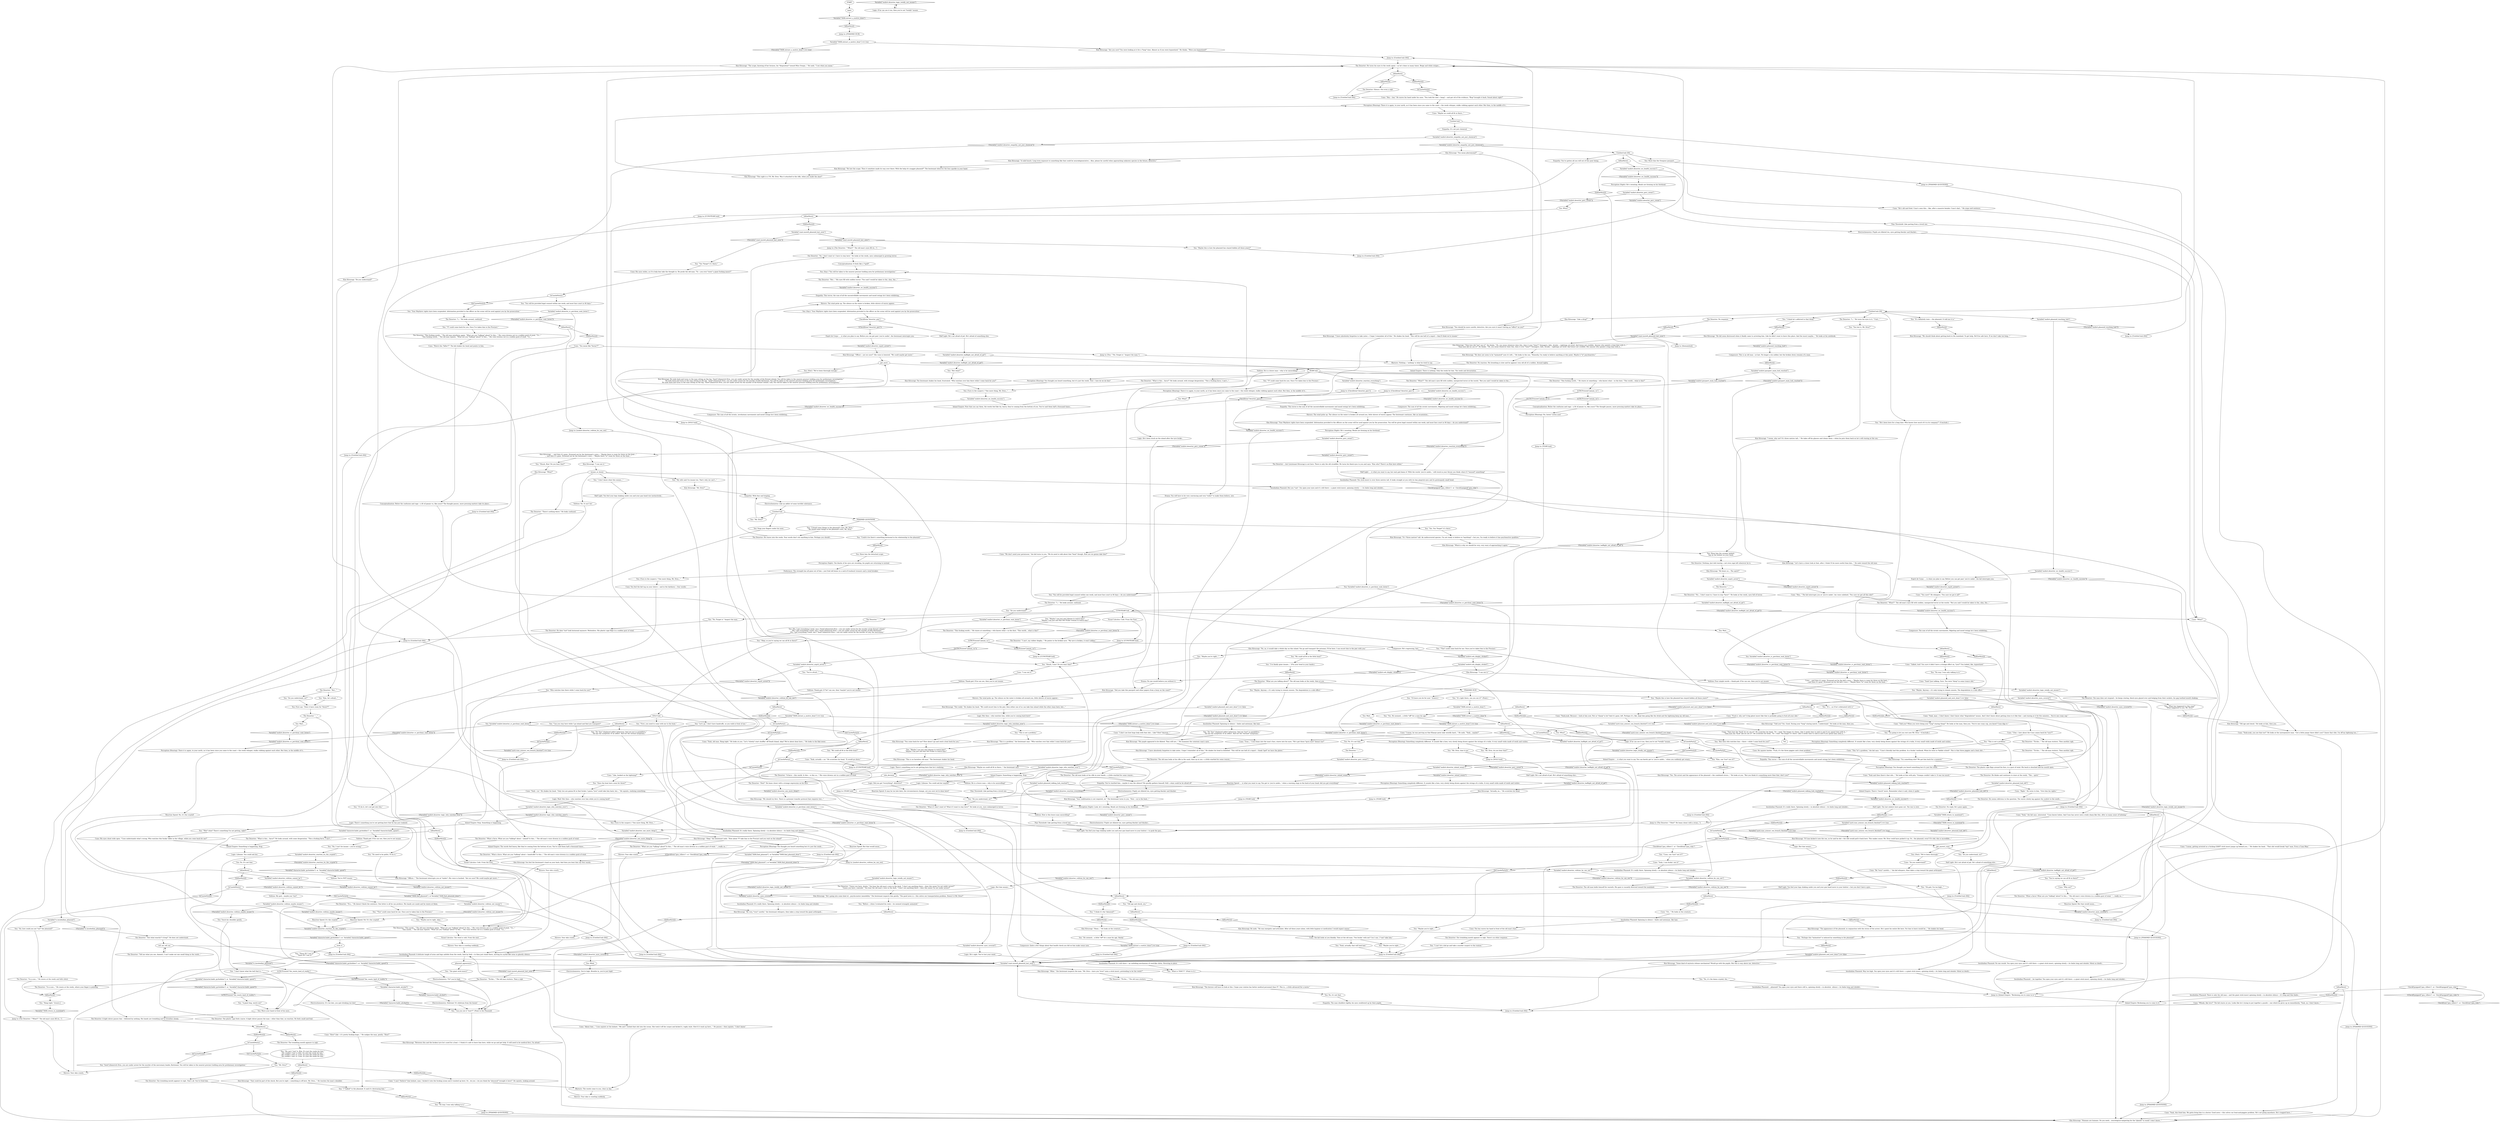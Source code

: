 # SEAFORT / DESERTER ARREST
# Arrest him finally
#
#PERCEPTION (HEARING) red check
# ==================================================
digraph G {
	  0 [label="START"];
	  1 [label="input"];
	  2 [label="You: \"Maybe I can just ask Lilienne to watch him?\"\n\"Maybe I can just ask that Net Picker woman to watch him?\""];
	  3 [label="You: \"*But* what? There's something I'm not getting, right?\""];
	  4 [label="IsTHCPresent(\"jamais_vu\")"];
	  5 [label="IsTHCPresent(\"jamais_vu\")", shape=diamond];
	  6 [label="!(IsTHCPresent(\"jamais_vu\"))", shape=diamond];
	  7 [label="Cuno: \"Yeah, actually -- no.\" He scratches his head. \"It would go down.\""];
	  8 [label="Cuno: \"This *is* a problem,\" the kid says. \"Cuno's literally had this problem. In a fuckin' textbook. When he went to *kiddie school*. This is that three piggies and a boat shit...\""];
	  9 [label="Drama: You will have to be very convincing and very *sober* to make them believe, sire."];
	  10 [label="You: \"Kim, he's afraid...\""];
	  11 [label="Kim Kitsuragi: The lieutenant shakes his head, frustrated. \"Who watches over him there while I come back for you?\""];
	  12 [label="You: \"*I* could come back for you. Once I've taken him to the Precinct.\""];
	  13 [label="You: (Say:) \"You will be taken to the nearest precinct holding area for preliminary investigation.\""];
	  14 [label="Shivers: The wind picks up. The silence on the water is broken, little shivers of waves appear..."];
	  15 [label="You: (Say:) \"Your Wayfarer rights have been suspended. Information provided to the officer on the scene will be used against you by the prosecution.\""];
	  16 [label="You: \"Do you understand?\""];
	  17 [label="You: \"Shush, Kim! Do you hear that?\""];
	  18 [label="Logic: But that means..."];
	  19 [label="Variable[\"character.habit_alcohol\"]"];
	  20 [label="Variable[\"character.habit_alcohol\"]", shape=diamond];
	  21 [label="!(Variable[\"character.habit_alcohol\"])", shape=diamond];
	  22 [label="Kim Kitsuragi: \"That could be part of the shock. But you're right -- something is off here. Mr. Dros...\" He touches the man's shoulder."];
	  23 [label="Kim Kitsuragi: \"His pupils appeared to be dilated. They still are...\" He examines the catatonic man's eyes."];
	  24 [label="You: \"He's been here for a long time. Who knows how much of it in its company?\" (Conclude.)"];
	  25 [label="Kim Kitsuragi: \"This sight is a T-9, Mr. Dros. Was it attached to the rifle, when you made the shot?\""];
	  26 [label="Variable[\"seafort.deserter_perc_sweat\"]"];
	  27 [label="Variable[\"seafort.deserter_perc_sweat\"]", shape=diamond];
	  28 [label="!(Variable[\"seafort.deserter_perc_sweat\"])", shape=diamond];
	  29 [label="You: Wait..."];
	  30 [label="You: Variable[\"seafort.deserter_rc_perchear_wait_listen\"]"];
	  31 [label="Variable[\"seafort.deserter_rc_perchear_wait_listen\"]", shape=diamond];
	  32 [label="!(Variable[\"seafort.deserter_rc_perchear_wait_listen\"])", shape=diamond];
	  33 [label="The Deserter: \"What a farce! What are you *talking* about? Is this...\" The old man's voice drowns in a sudden gust of wind. \"... really us...\""];
	  34 [label="Cuno: \"Yeah, I can fuckin' see it!\""];
	  35 [label="IsCunoInParty()"];
	  36 [label="IsCunoInParty()", shape=diamond];
	  37 [label="!(IsCunoInParty())", shape=diamond];
	  38 [label="You: \"Maybe. Anyway -- it's only trying to remain unseen. The degradation is a side effect.\""];
	  39 [label="IsKimHere()"];
	  40 [label="IsKimHere()", shape=diamond];
	  41 [label="!(IsKimHere())", shape=diamond];
	  42 [label="You: \"*You* could come back for me. Once you've taken him to the Precinct.\""];
	  43 [label="Cuno: \"Yeah -- no.\" He shakes his head. \"Only two are gonna fit in that fucker. I guess *you* could take him back, but...\" He squints, realizing something."];
	  44 [label="Logic: Wait! But then -- who watches over him while you're coming back?"];
	  45 [label="Cuno: He squints harder. \"Fuck, it's the three piggies and a boat problem...\""];
	  46 [label="Jump to: [You: \"\"No. Forget it.\" Inspect the man.\"]"];
	  47 [label="The Deserter: He does *not* look hormonal anymore. Motionless. His plastic cape flaps in a sudden gust of wind."];
	  48 [label="IsKimHere()"];
	  49 [label="IsKimHere()", shape=diamond];
	  50 [label="!(IsKimHere())", shape=diamond];
	  51 [label="Kim Kitsuragi: He nods back and turns to the man sitting on the log. \"Iosef Lilianovich Dros, you are under arrest for the murder of the Krenel colonel. You will be taken to the nearest precinct holding area for preliminary investigation.\"\nHe nods back and turns to the man sitting on the log. \"Iosef Lilianovich Dros, you are under arrest for the murder of Ellis Kortenaer. You will be taken to the nearest precinct holding area for preliminary investigation.\"\nHe nods back and turns to the man sitting on the log. \"Iosef Lilianovich Dros, you are under arrest for the murder of the Krenel colonel, Lely. You will be taken to the nearest precinct holding area for preliminary investigation.\""];
	  52 [label="Shivers: The wind picks up. The silence on the water is broken all around you, little shivers of waves appear. The lieutenant continues, like an incantation..."];
	  53 [label="Kim Kitsuragi: \"Your confirmation is not required, sir.\" The lieutenant turns to you. \"Now -- on to the boat...\""];
	  54 [label="You: \"This is not a problem.\""];
	  55 [label="Shivers: Your skin is crawling suddenly."];
	  56 [label="Inland Empire: The words feel heavy, like they're coming from the bottom of you. You've said them half a thousand times..."];
	  57 [label="Composure: The sum of all the erratic, involuntary movements and mood swings he's been exhibiting..."];
	  58 [label="You: What?"];
	  59 [label="Kim Kitsuragi: \"What?\""];
	  60 [label="You: \"My wife said I'm insane too. That's why we can't...\""];
	  61 [label="Insulindian Phasmid: A delicate tangle of arms and legs unfolds from the reeds, limb by limb -- to then just stand there, moving its scythe-like arms in ghostly silence."];
	  62 [label="Insulindian Phasmid: ...phasmid! You open your eyes and there still is, spinning slowly -- in absolute  silence -- its limbs long and slender..."];
	  63 [label="Reaction Speed: No! It's the cryptid!"];
	  64 [label="Volition: My god... maybe you *are*."];
	  65 [label="The Deserter: \"See what exactly?! A bug?\" He does not understand."];
	  66 [label="Electrochemistry: Delirium! It's delirium from the booze!"];
	  67 [label="You: \"I found some things in the phasmid's nest, Mr. Dros.\"\n\"We found some things in the phasmid's nest, Mr. Dros.\""];
	  68 [label="The Deserter: \"S-s-s-see...\" He stares at the reeds and falls silent."];
	  69 [label="You: \"I'll leave you be for now.\" [Leave.]"];
	  70 [label="The Deserter: A light shiver passes him -- followed by nothing. His hands are trembling and he breathes slowly."];
	  71 [label="The Deserter: The plastic cape feels coarse. A light shiver passes the man -- other than that, no reaction. He feels small and frail."];
	  72 [label="Kim Kitsuragi: \"The doctors will have to look at this. I hope your station has better medical personnel than 57. This is... a little advanced for a nurse.\""];
	  73 [label="Jump to: [PHASMID QUESTIONS]"];
	  74 [label="Variable[\"seafort.deserter_empathy_not_just_chemical\"]"];
	  75 [label="Variable[\"seafort.deserter_empathy_not_just_chemical\"]", shape=diamond];
	  76 [label="!(Variable[\"seafort.deserter_empathy_not_just_chemical\"])", shape=diamond];
	  77 [label="Empathy: The man shudders lightly, his eyes swallowed up by their pupils."];
	  78 [label="The Deserter: Nothing. Just dull staring -- not even rage left wherever he is."];
	  79 [label="Variable[\"seafort.passport_main_hub_reached\"]"];
	  80 [label="Variable[\"seafort.passport_main_hub_reached\"]", shape=diamond];
	  81 [label="!(Variable[\"seafort.passport_main_hub_reached\"])", shape=diamond];
	  82 [label="Cuno: \"Hey...\" The kid interrupts you at 'you're under', his voice subdued. \"You sure we got all this shit?\""];
	  83 [label="The Deserter: \"I...\" He looks around, confused."];
	  84 [label="Electrochemistry: Pupils are dilated too, eyes getting blacker and blacker..."];
	  85 [label="IsCunoInParty()"];
	  86 [label="IsCunoInParty()", shape=diamond];
	  87 [label="!(IsCunoInParty())", shape=diamond];
	  88 [label="IsKimHere()"];
	  89 [label="IsKimHere()", shape=diamond];
	  90 [label="!(IsKimHere())", shape=diamond];
	  91 [label="Cuno: \"I mean, he was perving on that Klaasje party lady weirdly hard...\" He nods. \"Yeah... maybe?\""];
	  92 [label="The Deserter: The trembling mouth appears to sigh. There's no other response."];
	  93 [label="You: \"Maybe you're right...\""];
	  94 [label="Variable[\"seafort.deserter_logic_who_watches_over\"]"];
	  95 [label="Variable[\"seafort.deserter_logic_who_watches_over\"]", shape=diamond];
	  96 [label="!(Variable[\"seafort.deserter_logic_who_watches_over\"])", shape=diamond];
	  97 [label="Cuno: His eyes shoot wide open. \"Cuno understands what's wrong. Who watches this fuckin' killer in the village, while you come back for me?\""];
	  98 [label="Logic: Lilienne. You could ask her."];
	  99 [label="Inland Empire: Something is happening. Stop."];
	  100 [label="Perception (Hearing): No, listen! Listen now!"];
	  101 [label="Kim Kitsuragi: \"Officer -- are we sure?\" His voice is lowered. \"We could maybe get more.\""];
	  102 [label="Kim Kitsuragi: \"Your Wayfarer rights have been suspended. Information provided to the officers on the scene will be used against you by the prosecution. You will be given legal counsel within one week, and must face court in 44 days -- do you understand?\""];
	  103 [label="Variable[\"seafort.deserter_perc_sweat\"]"];
	  104 [label="Variable[\"seafort.deserter_perc_sweat\"]", shape=diamond];
	  105 [label="!(Variable[\"seafort.deserter_perc_sweat\"])", shape=diamond];
	  106 [label="Kim Kitsuragi: \"This is no harmless old man.\" The lieutenant shakes his head."];
	  107 [label="Inland Empire: ... is what you want to say. You can barely get to 'you're under...' when you suddenly get weary..."];
	  108 [label="IsCunoInParty()"];
	  109 [label="IsCunoInParty()", shape=diamond];
	  110 [label="!(IsCunoInParty())", shape=diamond];
	  111 [label="The Deserter: \"What if I don't want to? What if I want to stay here?\" He looks at you, eyes submerged in terror."];
	  112 [label="Electrochemistry: Pupils are dilated too, eyes getting blacker and blacker..."];
	  113 [label="Visual Calculus: The wind is cold. From the east."];
	  114 [label="You: \"Mr. Dros, time to go.\""];
	  115 [label="phasmid_appearance"];
	  116 [label="Jump to: [Inland Empire: \"Beckoning you to come to it.\"]"];
	  117 [label="The Deserter: \"Th-the...\" The old man stutters."];
	  118 [label="Kim Kitsuragi: \"Which is why we should be very, very wary of approaching it again.\""];
	  119 [label="You: (Nod.) \"We've been thorough.\""];
	  120 [label="Cuno: \"Yeah, old man. Hang tight.\" He looks at you. \"Let's *slowly* start shufflin' off Death Island, okay? We're about done here...\" He looks to the flak tower."];
	  121 [label="Cuno: \"Yeah? Just talking. Sure. You were *deep* in some trance shit.\""];
	  122 [label="Cuno: \"I don't see how bugs help with that shit... Like? How? Anyway...\""];
	  123 [label="Cuno: His eyes widen, as if to help him take the thought in. He prods the old man. \"Yo -- you ever *seen* a giant fucking insect?\""];
	  124 [label="IsKimHere()"];
	  125 [label="IsKimHere()", shape=diamond];
	  126 [label="!(IsKimHere())", shape=diamond];
	  127 [label="You: \"Yeah, actually, that will look bad.\""];
	  128 [label="Logic: Lilienne. You could ask her maybe?"];
	  129 [label="Jump to: [Untitled hub (04)]"];
	  130 [label="IsCunoInParty()"];
	  131 [label="IsCunoInParty()", shape=diamond];
	  132 [label="!(IsCunoInParty())", shape=diamond];
	  133 [label="Empathy: You've startled him... maybe it was the silence? He quickly gathers himself. Still -- what could he be afraid of?"];
	  134 [label="Kim Kitsuragi: \"This is a problem,\" the lieutenant says. \"Who watches over him while I come back for you?\""];
	  135 [label="Jump to: [TEAM hub]"];
	  136 [label="Half Light: ... is what you want to say, but wait god damn it! With the words 'you're under...' still stuck in your throat you think: what if I *missed* something?"];
	  137 [label="The Deserter: \"But...\" His eyes fill with sudden terror: \"You said I would be taken to the, uhm, the...\""];
	  138 [label="Jump to: [TEAM hub]"];
	  139 [label="You: \"First, you need to come with me to the boat.\""];
	  140 [label="Jump to: [SOLO hub]"];
	  141 [label="Composure: He's regressing, fast."];
	  142 [label="Shivers: Your skin crawls."];
	  143 [label="IsCunoInParty()"];
	  144 [label="IsCunoInParty()", shape=diamond];
	  145 [label="!(IsCunoInParty())", shape=diamond];
	  146 [label="Volition: Four simple words -- thank god. If he can see, then you're not insane."];
	  147 [label="tell_me_tell_me"];
	  148 [label="You: \"What is THAT!?!\" (Point to it.)"];
	  149 [label="Variable[\"seafort.deserter_volition_maybe_insane\"]"];
	  150 [label="Variable[\"seafort.deserter_volition_maybe_insane\"]", shape=diamond];
	  151 [label="!(Variable[\"seafort.deserter_volition_maybe_insane\"])", shape=diamond];
	  152 [label="Untitled hub"];
	  153 [label="You: Snap your fingers under his nose."];
	  154 [label="IsKimHere()"];
	  155 [label="IsKimHere()", shape=diamond];
	  156 [label="!(IsKimHere())", shape=diamond];
	  157 [label="IsCunoInParty()"];
	  158 [label="IsCunoInParty()", shape=diamond];
	  159 [label="!(IsCunoInParty())", shape=diamond];
	  160 [label="Kim Kitsuragi: \"Old age and shock.\" He looks at him, then you."];
	  161 [label="You: \"Perhaps this *animation* is induced by something in the phasmid?\""];
	  162 [label="Inland Empire: There's *much* more. Remember what it said, when it spoke."];
	  163 [label="The Deserter: He stares into the reeds. Your words don't stir anything in him. Perhaps you should..."];
	  164 [label="You: Show him the Oranjese passport."];
	  165 [label="Variable[\"yard.cuno_armour_sea_branch_finished\"] == true"];
	  166 [label="Variable[\"yard.cuno_armour_sea_branch_finished\"] == true", shape=diamond];
	  167 [label="!(Variable[\"yard.cuno_armour_sea_branch_finished\"] == true)", shape=diamond];
	  168 [label="Kim Kitsuragi: \"Let's have a closer look at that, after. I think I'll be more useful than him...\" He nods toward the old man."];
	  169 [label="Endurance: The strength has all gone out of him -- just frail old bones in a sack of tracksuit trousers and a wind breaker."];
	  170 [label="Cuno: \"Why not?\""];
	  171 [label="Jump to: [PHASMID QUESTIONS]"];
	  172 [label="Cuno: \"You mean like *horny*?\""];
	  173 [label="Cuno: \"Yeah-yeah. Because -- look at him now. Not so *sharp* is he? And it's gone, left. Perhaps it's, like, kept him going like the drink and the lightning keep my old man...\""];
	  174 [label="Insulindian Phasmid: Spinning in silence -- limbs and antennae, like hair."];
	  175 [label="Variable[\"coast.morell_phasmid_last_seen\"]"];
	  176 [label="Variable[\"coast.morell_phasmid_last_seen\"]", shape=diamond];
	  177 [label="!(Variable[\"coast.morell_phasmid_last_seen\"])", shape=diamond];
	  178 [label="You: \"Maybe this is how the phasmid has stayed hidden all these years?\""];
	  179 [label="Logic: There's something you're not getting here that he has just realized."];
	  180 [label="Jump to: [CUNOTEAM hub]"];
	  181 [label="Inland Empire: There is nothing. Only the reeds for him. The reeds and devastation."];
	  182 [label="get_more"];
	  183 [label="You: \"Do you understand, sir?\""];
	  184 [label="Reaction Speed: ... is what you want to say. You get to 'you're under...' when a warning rings in the back of your head: did you get everything?"];
	  185 [label="The Deserter: \"I...\" He looks around, confused."];
	  186 [label="Volition: How is this brave man unravelling?"];
	  187 [label="Half Light: He's not afraid of jail. He's afraid of something else..."];
	  188 [label="Jump to: [TEAM hub]"];
	  189 [label="You: \"Can you stay here while I go inland and find you transport?\""];
	  190 [label="Shivers: Your skin crawls."];
	  191 [label="Kim Kitsuragi: \"Be very, *very* careful,\" the lieutenant whispers, then takes a step toward the giant arthropod..."];
	  192 [label="Inland Empire: Beckoning you to come to it."];
	  193 [label="You: \"I don't know what this means...\""];
	  194 [label="Insulindian Phasmid: Way too high. You open your eyes and it's still there -- a giant stick insect, spinning slowly -- its limbs long and slender. Silent as death..."];
	  195 [label="Variable[\"seafort.deserter_volition_cannot_be\"]"];
	  196 [label="Variable[\"seafort.deserter_volition_cannot_be\"]", shape=diamond];
	  197 [label="!(Variable[\"seafort.deserter_volition_cannot_be\"])", shape=diamond];
	  198 [label="Electrochemistry: Like an addict of some terrible substance."];
	  199 [label="You: \"I think he's addicted to that thing.\""];
	  200 [label="Kim Kitsuragi: He nods. \"He was energetic and articulate. After all these years alone, with little hygiene or medication I would expect worse.\""];
	  201 [label="Kim Kitsuragi: \"If Cuno kicked it into the sea, as he said he did -- the ebb would pull it back here. This makes sense. Mr. Dros could have picked it up. Or... the phasmid, even? If it did, this is incredible...\""];
	  202 [label="Cuno: \"Told you? When you were doing your *long* staring thing?\" He looks at the man, then you. \"You're one crazy cop, you know? Cuno digs it.\""];
	  203 [label="Jump to: [Untitled hub (04)]"];
	  204 [label="Cuno: \"Hey -- hey.\" He waves his hand under his nose. \"You took the shot -- bang! -- and got rid of the evidence. *Bug* brought it back. Sound about right?\""];
	  205 [label="Jump to: [The Deserter: \"\"What?!\" The old man's eyes fill wi...\"]"];
	  206 [label="Composure: The sum of all the erratic movements, fidgeting and mood swings he's been exhibiting..."];
	  207 [label="Variable[\"seafort.deserter_halflight_not_afraid_of_jail\"]"];
	  208 [label="Variable[\"seafort.deserter_halflight_not_afraid_of_jail\"]", shape=diamond];
	  209 [label="!(Variable[\"seafort.deserter_halflight_not_afraid_of_jail\"])", shape=diamond];
	  210 [label="Conceptualization: Below the confusion and rage -- a fit of jamais vu, like yours? The thought passes, more pressing matters take its place..."];
	  211 [label="IsTHCPresent(\"jamais_vu\")"];
	  212 [label="IsTHCPresent(\"jamais_vu\")", shape=diamond];
	  213 [label="!(IsTHCPresent(\"jamais_vu\"))", shape=diamond];
	  214 [label="Reaction Speed: It may be too late later, the circumstances change, are you sure we're done here?"];
	  215 [label="Empathy: This terror, the sum of all the uncontrollable movements and mood swings he's been exhibiting..."];
	  216 [label="You: \"Maybe you're right...\""];
	  217 [label="The Deserter: \"This world...\" The old man interferes again. \"What are you *talking* about? Is this...\" His voice drowns out in a sudden gush of wind. \"Us...\"\n\"This world...\" The old man repeats. \"What are you *talking* about? Is this...\" His voice drowns out in a sudden gush of wind. \"Us...\" "];
	  218 [label="Perception (Hearing): There it is again, to your north, as it has been since you came to the coast -- the reeds whisper, stalks rubbing against each other. But then, in the middle of it..."];
	  219 [label="Visual Calculus: Cold. From the East."];
	  220 [label="Variable[\"seafort.deserter_volition_he_can_see\"]"];
	  221 [label="Variable[\"seafort.deserter_volition_he_can_see\"]", shape=diamond];
	  222 [label="!(Variable[\"seafort.deserter_volition_he_can_see\"])", shape=diamond];
	  223 [label="Insulindian Phasmid: It's really there. Spinning slowly -- in absolute silence -- its limbs long and slender."];
	  224 [label="You: \"There IS! I see it!\"\n\"There IS! I see it!\""];
	  225 [label="You: \"Mr. Dros?\""];
	  226 [label="The Deserter: The trembling mouth appears to sigh. That's all. You've fried him."];
	  227 [label="Kim Kitsuragi: \"The appearance of the phasmid, in conjunction with the stress of the arrest. He's spent his entire life here. For him to leave would be...\" He shakes his head."];
	  228 [label="Jump to: [Untitled hub (04)]"];
	  229 [label="You: \"It's definitely toxic -- the phasmid. It told me it is.\""];
	  230 [label="You: \"You lost it, Mr. Dros?\""];
	  231 [label="IsKimHere()"];
	  232 [label="IsKimHere()", shape=diamond];
	  233 [label="!(IsKimHere())", shape=diamond];
	  234 [label="Cuno: \"You sure?\" He whispers. \"You sure we got it all?\""];
	  235 [label="Volition: Thank god. If he can see, then you're not insane."];
	  236 [label="IsKimHere()"];
	  237 [label="IsKimHere()", shape=diamond];
	  238 [label="!(IsKimHere())", shape=diamond];
	  239 [label="You: \"No way. I was only talking to it.\""];
	  240 [label="You: \"It's right there, can you see it?\" (Point.)"];
	  241 [label="You: (Nod.) \"We've been thorough enough.\""];
	  242 [label="Variable[\"seafort.deserter_wc_health_success\"]"];
	  243 [label="Variable[\"seafort.deserter_wc_health_success\"]", shape=diamond];
	  244 [label="!(Variable[\"seafort.deserter_wc_health_success\"])", shape=diamond];
	  245 [label="The Deserter: \"But...\""];
	  246 [label="Logic: But then -- who watches him, while you're coming back here?"];
	  247 [label="Variable[\"seafort.deserter_inland_weary\"]"];
	  248 [label="Variable[\"seafort.deserter_inland_weary\"]", shape=diamond];
	  249 [label="!(Variable[\"seafort.deserter_inland_weary\"])", shape=diamond];
	  250 [label="Shivers: Your skin crawls."];
	  251 [label="You: \"Let's go. I don't have handcuffs, so you walk in front of me.\""];
	  252 [label="You: \"Mr. Dros, do you hear that?\""];
	  253 [label="The Deserter: \"What a farce. What are you *talking* about -- inland? Is this...\" The old man's voice drowns in a sudden gush of wind."];
	  254 [label="IsKimHere()"];
	  255 [label="IsKimHere()", shape=diamond];
	  256 [label="!(IsKimHere())", shape=diamond];
	  257 [label="Insulindian Phasmid: No one would. You open your eyes and it's still there -- a giant stick insect, spinning slowly -- its limbs long and slender. Silent as death..."];
	  258 [label="Half Light: You feel your legs shaking under you and your gun hand rise instinctively..."];
	  259 [label="IsKimHere()"];
	  260 [label="IsKimHere()", shape=diamond];
	  261 [label="!(IsKimHere())", shape=diamond];
	  262 [label="Insulindian Phasmid: ...be together. You open your eyes and it's still there -- a giant stick insect, spinning slowly -- its limbs long and slender...."];
	  263 [label="Kim Kitsuragi: \"Mr. Dros?\""];
	  264 [label="You: \"Hang tight.\" [Leave.]"];
	  265 [label="You: \"Yes. You *forget* it's there.\""];
	  266 [label="Kim Kitsuragi: \"He does not seem to be *animated* now it's left...\" He looks to the sea. \"Honestly, I'm ready to believe anything at this point. Maybe it *is* psychoactive.\""];
	  267 [label="Insulindian Phasmid: Spinning in silence -- limbs and antennae, like hair."];
	  268 [label="You: \"He seemed... a little *off* for a man his age. Randy.\""];
	  269 [label="Kim Kitsuragi: \"A valid hunch. Long term exposure to something like that could be neurodegenerative... Also, please be careful when approaching unknown species in the future, detective.\""];
	  270 [label="Variable[\"seafort.phasmid_talking_hub_reached\"]"];
	  271 [label="Variable[\"seafort.phasmid_talking_hub_reached\"]", shape=diamond];
	  272 [label="!(Variable[\"seafort.phasmid_talking_hub_reached\"])", shape=diamond];
	  273 [label="Composure: Quite a few things about that health check you did on him make sense now."];
	  274 [label="Half Light: The last embers have gone out. The war is over."];
	  275 [label="Kim Kitsuragi: \"He hears us... The spirit?\""];
	  276 [label="Variable[\"seafort.deserter_phasmid_hub_left\"]"];
	  277 [label="Variable[\"seafort.deserter_phasmid_hub_left\"]", shape=diamond];
	  278 [label="!(Variable[\"seafort.deserter_phasmid_hub_left\"])", shape=diamond];
	  279 [label="Cuno: \"Right.\" He turns to him. \"Give him his rights.\""];
	  280 [label="Cuno: \"Do you understand?\""];
	  281 [label="Variable[\"seafort.deserter_rc_perchear_wait_listen\"]"];
	  282 [label="Variable[\"seafort.deserter_rc_perchear_wait_listen\"]", shape=diamond];
	  283 [label="!(Variable[\"seafort.deserter_rc_perchear_wait_listen\"])", shape=diamond];
	  284 [label="Jump to: [seafort.deserter_volition_he_can_see]"];
	  285 [label="Volition: Thank god. If *he* can see, then *maybe* you're not insane."];
	  286 [label="Insulindian Phasmid: It's really there. Spinning slowly -- in absolute silence -- its limbs long and slender..."];
	  287 [label="Cuno: \"I mean, getting arrested as a fucking GIANT stick insect jumps up behind you...\" He shakes his head.  \"That shit would break *any* man. Even a Cuno Man.\""];
	  288 [label="Jump to: [Untitled hub (04)]"];
	  289 [label="Cuno: \"True...\" Cuno leans into the man's face, stares into his eyes. \"He's got those *gurn eyes* doesn't he?\""];
	  290 [label="Jump to: [Untitled hub (04)]"];
	  291 [label="Cuno: \"How? Like -- it's pretty fucking huge...\" He nudges the man, gently: \"How?\""];
	  292 [label="Cuno: \"I can't *believe* that helmet, man. I kicked it into the fucking ocean and it washed up here. Or... do you -- do you think the *phasmid* brought it here?\" He squints, looking around."];
	  293 [label="Jump to: [Untitled hub (04)]"];
	  294 [label="You: \"Maybe you're right...\""];
	  295 [label="You: \"This is not a problem.\""];
	  296 [label="You: (Turn to the suspect.) \"One more thing, Mr. Dros...\""];
	  297 [label="TEAM hub"];
	  298 [label="Perception (Sight): Look, he's sweating. Beads are forming on his forehead."];
	  299 [label="Pain Threshold: Like parting from a loved one."];
	  300 [label="Kim Kitsuragi: \"Actually, no...\" He scratches his head."];
	  301 [label="You: \"I've finally gone insane...\" (Put your head in your hands.)"];
	  302 [label="Jump to: [Untitled hub (04)]"];
	  303 [label="You: No, it's not that."];
	  304 [label="Untitled hub (04)"];
	  305 [label="The Deserter: He turns his eyes to the reeds again -- as he's done so many times. Beige and white stripes..."];
	  306 [label="Kim Kitsuragi: \"I mean, why not? It's three metres tall...\" He takes off his glasses and cleans them -- when he puts them back on he's still staring at the sea."];
	  307 [label="The Deserter: No reaction. His breathing is slow and he appears very old all of a sudden. Around eighty."];
	  308 [label="Jump to: [PHASMID QUESTIONS]"];
	  309 [label="You: (Turn to the suspect.) \"One more thing, Mr. Dros...\""];
	  310 [label="You: \"Do you understand, sir?\""];
	  311 [label="The Deserter: \"No... I don't want to. I have to stay *here*.\" He looks at the reeds, eyes full of terror."];
	  312 [label="Half Light: He's not afraid of jail. He's afraid of something else..."];
	  313 [label="You: What?"];
	  314 [label="Cuno: \"Maybe we could all fit in there...\""];
	  315 [label="Cuno: \"Yeah and then there's that shit...\" He looks at him with pity. \"Gramps couldn't take it. It was too much.\""];
	  316 [label="Cuno: \"Uh...\" He looks at the creature."];
	  317 [label="Cuno: \"Then how the *fuck* do we see it?\" He scratches his head. \"Or -- wait! The longer it's there. Like it needs time to sink in and if you spend time with it...\"\n\"Then how the *fuck* did we see it?\" He scratches his head. \"Or -- wait! The longer it's there. Like it needs time to sink in and if you spend time with it...\""];
	  318 [label="Jump to: [Untitled hub (04)]"];
	  319 [label="You: \"Your Wayfarer rights have been suspended. Information provided to the officer on the scene will be used against you by the prosecution.\""];
	  320 [label="Kim Kitsuragi: \"Not really.\" He shakes his head. \"We could escort him to the pier, then either one of us can take him inland while the other stays here, but...\""];
	  321 [label="The Deserter: \"...\""];
	  322 [label="Variable[\"seafort.deserter_rc_perchear_wait_listen\"]"];
	  323 [label="Variable[\"seafort.deserter_rc_perchear_wait_listen\"]", shape=diamond];
	  324 [label="!(Variable[\"seafort.deserter_rc_perchear_wait_listen\"])", shape=diamond];
	  325 [label="You: \"Okay, so you're saying we can all fit in there?\""];
	  326 [label="Kim Kitsuragi: \"I can see it.\""];
	  327 [label="Electrochemistry: *Or* you're high."];
	  328 [label="stick_it"];
	  329 [label="IsKimHere()"];
	  330 [label="IsKimHere()", shape=diamond];
	  331 [label="!(IsKimHere())", shape=diamond];
	  332 [label="You: \"Old age and shock, yes.\""];
	  333 [label="Empathy: It's not just chemical."];
	  334 [label="Kim Kitsuragi: \"I have absolutely forgotten to take notes. I hope I remember all of this.\" He shakes his head in disbelief. \"This will be one hell of a report -- thank *god* we have the photo.\""];
	  335 [label="Composure: This is an old man -- at last. No longer a tin soldier, but the broken down remains of a man."];
	  336 [label="Volition: He is a brave man -- why is he unravelling?"];
	  337 [label="Variable[\"seafort.deserter_halflight_not_afraid_of_jail\"]"];
	  338 [label="Variable[\"seafort.deserter_halflight_not_afraid_of_jail\"]", shape=diamond];
	  339 [label="!(Variable[\"seafort.deserter_halflight_not_afraid_of_jail\"])", shape=diamond];
	  340 [label="CUNOTEAM hub"];
	  341 [label="You: \"Shush, Cuno! Do you hear that?\""];
	  342 [label="IsKimHere()"];
	  343 [label="IsKimHere()", shape=diamond];
	  344 [label="!(IsKimHere())", shape=diamond];
	  345 [label="You: \"Yes. He seemed... a little *off* for a man his age.\""];
	  346 [label="Jump to: [Untitled hub (04)]"];
	  347 [label="Variable[\"yard.cuno_armour_sea_branch_finished\"] == true"];
	  348 [label="Variable[\"yard.cuno_armour_sea_branch_finished\"] == true", shape=diamond];
	  349 [label="!(Variable[\"yard.cuno_armour_sea_branch_finished\"] == true)", shape=diamond];
	  350 [label="IsCunoInParty()"];
	  351 [label="IsCunoInParty()", shape=diamond];
	  352 [label="!(IsCunoInParty())", shape=diamond];
	  353 [label="You: No. It's not that."];
	  354 [label="Jump to: [The Deserter: \"\"What?!\" The old man's eyes fill wi...\"]"];
	  355 [label="Jump to: [PHASMID HUB]"];
	  356 [label="The Deserter: \"What?!\" The old man's eyes fill with sudden, unexpected terror at the words: \"But you said I would be taken to the...\""];
	  357 [label="The Deserter: \"No, I don't want to! I have to stay here.\" He looks at the reeds, eyes submerged in growing terror."];
	  358 [label="You: First say: \"Does it have room for *three*?\""];
	  359 [label="The Deserter: \"This fucking world...\" He stares at something -- who knows what -- in the dust. \"This world... what is this?\""];
	  360 [label="Logic: There's something you're not getting here that he's realizing."];
	  361 [label="Logic: Did you get *everything*, detective?"];
	  362 [label="Perception (Hearing): Something completely different. It sounds like a bow, very slowly being drawn against the strings of a violin. A very small violin made of reeds and rushes."];
	  363 [label="Logic: He's been stuck on the island after the tyre broke..."];
	  364 [label="Variable[\"seafort.orb_dinghy_clicked\"]"];
	  365 [label="Variable[\"seafort.orb_dinghy_clicked\"]", shape=diamond];
	  366 [label="!(Variable[\"seafort.orb_dinghy_clicked\"])", shape=diamond];
	  367 [label="Kim Kitsuragi: \"I can see it.\""];
	  368 [label="Kim Kitsuragi: \"Yes. The arrest and the appearance of the phasmid -- the combined stress...\" He looks at you. \"But you think it's something more than that, don't you?\""];
	  369 [label="Kim Kitsuragi: \"Hmm...\" He looks at the creature..."];
	  370 [label="Kim Kitsuragi: \"Some kind of oxytocin release mechanism? Would go with the pupils. But this is way above me, detective.\""];
	  371 [label="Kim Kitsuragi: \"Told you? Yes. Good. During your *long* staring match. I understand.\" He looks at the man, then you."];
	  372 [label="Kim Kitsuragi: \"We should think about getting back to the mainland. To get help. He'll be safe here. If we don't take too long...\""];
	  373 [label="The Deserter: No reply. He's gone again."];
	  374 [label="Variable[\"seafort.deserter_esprit_arrest\"]"];
	  375 [label="Variable[\"seafort.deserter_esprit_arrest\"]", shape=diamond];
	  376 [label="!(Variable[\"seafort.deserter_esprit_arrest\"])", shape=diamond];
	  377 [label="The Deserter: \"...\""];
	  378 [label="Cuno: \"Be *very* careful....\" the kid whispers, then takes a step toward the giant arthropod..."];
	  379 [label="Variable[\"seafort.deserter_volition_he_can_see\"]"];
	  380 [label="Variable[\"seafort.deserter_volition_he_can_see\"]", shape=diamond];
	  381 [label="!(Variable[\"seafort.deserter_volition_he_can_see\"])", shape=diamond];
	  382 [label="The Deserter: The old man holds himself for warmth. His gaze is vacantly directed toward the mainland."];
	  383 [label="IsKimHere()"];
	  384 [label="IsKimHere()", shape=diamond];
	  385 [label="!(IsKimHere())", shape=diamond];
	  386 [label="You: \"We could all fit in the little boat?\""];
	  387 [label="You: \"No. Forget it.\" Inspect the man."];
	  388 [label="Rhetoric: Nothing -- 'nothing' is what he tried to say."];
	  389 [label="You: \"*You* could come back for me. Once you've taken him to the Precinct.\""];
	  390 [label="The Deserter: \"What is this... farce?\" He looks around, with strange desperation. \"This a fucking farce, I can't...\""];
	  391 [label="You: \"Maybe I can just ask Lilienne to watch him?\"\n\"Maybe I can just ask that Net Picker to watch him?\""];
	  392 [label="Variable[\"seafort.deserter_reaction_everything\"]"];
	  393 [label="Variable[\"seafort.deserter_reaction_everything\"]", shape=diamond];
	  394 [label="!(Variable[\"seafort.deserter_reaction_everything\"])", shape=diamond];
	  395 [label="Jump to: [CheckItem(\"deserter_gun\")]"];
	  396 [label="Variable[\"seafort.deserter_wc_health_success\"]"];
	  397 [label="Variable[\"seafort.deserter_wc_health_success\"]", shape=diamond];
	  398 [label="!(Variable[\"seafort.deserter_wc_health_success\"])", shape=diamond];
	  399 [label="Inland Empire: Now that you say them, the words feel like tin, heavy, they're coming from the bottom of you. You've said them half a thousand times..."];
	  400 [label="Kim Kitsuragi: \"We should try first. There is a prisoner transfer protocol that requires two...\""];
	  401 [label="SOLO hub"];
	  402 [label="Half Light: You feel your legs shaking under you and your gun hand move to your holster -- to grab the gun..."];
	  403 [label="CheckEquipped(\"gun_villiers\")  or  CheckEquipped(\"gun_ruby\")"];
	  404 [label="CheckEquipped(\"gun_villiers\")  or  CheckEquipped(\"gun_ruby\")", shape=diamond];
	  405 [label="!(CheckEquipped(\"gun_villiers\")  or  CheckEquipped(\"gun_ruby\"))", shape=diamond];
	  406 [label="Insulindian Phasmid: There is only the old man -- and the giant stick insect spinning slowly -- in absolute silence -- it's long and thin limbs..."];
	  407 [label="Insulindian Phasmid: It's still there -- an unfolding mechanism of reed-like chitin. Hovering in place."];
	  408 [label="Electrochemistry: You're high. Breathe in, you're just high!"];
	  409 [label="Volition: You're NOT insane."];
	  410 [label="Kim Kitsuragi: \"He's going into some kind of... psycho-motor immobility.\" The lieutenant inspects him gently. \"The good news is -- this solves our transportation problem. Doesn't it Mr. Dros?\""];
	  411 [label="The Deserter: The trembling mouth appears to sigh."];
	  412 [label="You: \"Before -- when I evaluated his state -- he seemed strangely animated.\""];
	  413 [label="Variable[\"seafort.phasmid_touching_hub\"]"];
	  414 [label="Variable[\"seafort.phasmid_touching_hub\"]", shape=diamond];
	  415 [label="!(Variable[\"seafort.phasmid_touching_hub\"])", shape=diamond];
	  416 [label="Variable[\"seafort.deserter_wc_health_success\"]"];
	  417 [label="Variable[\"seafort.deserter_wc_health_success\"]", shape=diamond];
	  418 [label="!(Variable[\"seafort.deserter_wc_health_success\"])", shape=diamond];
	  419 [label="Esprit de Corps: ... is what you plan to say. Before you can get past 'you're under', the kid interrupts you:"];
	  420 [label="Empathy: This terror -- the sum of all the uncontrollable movements and mood swings he's been exhibiting..."];
	  421 [label="Composure: The sum of all the erratic movements, fidgeting and mood swings he's been exhibiting..."];
	  422 [label="Perception (Sight): He's sweating. Beads are forming on his forehead."];
	  423 [label="Cuno: \"We don't need your permisson,\" the kid turns to you. \"We do need to talk about that *boat* though. How are we gonna take him?\""];
	  424 [label="Cuno: \"What?\""];
	  425 [label="Cuno: \"I can see it.\""];
	  426 [label="IsKimHere()"];
	  427 [label="IsKimHere()", shape=diamond];
	  428 [label="!(IsKimHere())", shape=diamond];
	  429 [label="The Deserter: \"What is this... farce?\" He looks around, with some desperation. \"This a fucking farce, I can't...\""];
	  430 [label="Kim Kitsuragi: \"Try something else? We got him back for a moment.\""];
	  431 [label="Variable[\"TASK.return_to_mainland\"]"];
	  432 [label="Variable[\"TASK.return_to_mainland\"]", shape=diamond];
	  433 [label="!(Variable[\"TASK.return_to_mainland\"])", shape=diamond];
	  434 [label="Jump to: [The Deserter: \"\"Huh?\" He leans closer with a stran...\"]"];
	  435 [label="The Deserter: \"N-n...\" He doesn't finish the sentence. One letter is all he can produce. His hands are numb and he stares at them."];
	  436 [label="Variable[\"TASK.extract_a_motive_done\"]"];
	  437 [label="Variable[\"TASK.extract_a_motive_done\"]", shape=diamond];
	  438 [label="!(Variable[\"TASK.extract_a_motive_done\"])", shape=diamond];
	  439 [label="You: Wait..."];
	  440 [label="You: Variable[\"seafort.deserter_rc_perchear_wait_listen\"]"];
	  441 [label="Variable[\"seafort.deserter_rc_perchear_wait_listen\"]", shape=diamond];
	  442 [label="!(Variable[\"seafort.deserter_rc_perchear_wait_listen\"])", shape=diamond];
	  443 [label="You: \"You will be provided legal counsel within one week, and must face court in 44 days -- do you understand?\""];
	  444 [label="Variable[\"seafort.deserter_perc_sweat\"]"];
	  445 [label="Variable[\"seafort.deserter_perc_sweat\"]", shape=diamond];
	  446 [label="!(Variable[\"seafort.deserter_perc_sweat\"])", shape=diamond];
	  447 [label="Kim Kitsuragi: \"Maybe we could all fit in there...\" the lieutenant says."];
	  448 [label="Variable[\"TASK.find_phasmid\"]  or Variable[\"TASK.find_phasmid_done\"]"];
	  449 [label="Variable[\"TASK.find_phasmid\"]  or Variable[\"TASK.find_phasmid_done\"]", shape=diamond];
	  450 [label="!(Variable[\"TASK.find_phasmid\"]  or Variable[\"TASK.find_phasmid_done\"])", shape=diamond];
	  451 [label="Jump to: [seafort.deserter_volition_he_can_see]"];
	  452 [label="You: \"No, I can't be insane -- you're wrong.\""];
	  453 [label="Insulindian Phasmid: But you *can*. You open your eyes and it's still there -- a giant stick insect, spinning slowly -- -- its limbs long and slender..."];
	  454 [label="Variable[\"seafort.deserter_reaction_its_the_cryptid\"]"];
	  455 [label="Variable[\"seafort.deserter_reaction_its_the_cryptid\"]", shape=diamond];
	  456 [label="!(Variable[\"seafort.deserter_reaction_its_the_cryptid\"])", shape=diamond];
	  457 [label="You: \"I don't know what the hell that is...\""];
	  458 [label="You: \"Maybe. Anyway -- it's only trying to remain unseen. The degradation is a side effect.\""];
	  459 [label="Jump to: [Untitled hub (04)]"];
	  460 [label="The Deserter: The plastic cape flaps around his face, in a gust of wind. His back is slouched and his mouth open."];
	  461 [label="Perception (Hearing): Something completely different. It sounds like a bow, very slowly being drawn against the strings of a violin. A very small violin made of reeds and rushes."];
	  462 [label="IsKimHere()"];
	  463 [label="IsKimHere()", shape=diamond];
	  464 [label="!(IsKimHere())", shape=diamond];
	  465 [label="Kim Kitsuragi: \"Do you understand?\""];
	  466 [label="You: (No, I got everything I need, say:) \"Iosef Lilianovich Dros -- you are under arrest for the murder of the Krenel colonel.\"\n(No, I got everything I need, say:) \"Iosef Lilianovich Dros -- you are under arrest for the murder of Ellis Kortenaer.\"\n(No, I got everything I need, say:) \"Iosef Lilianovich Dros -- you are under arrest for the murder of Lely, the mercenary.\""];
	  467 [label="Volition: He is a brave man -- why is he unravelling?"];
	  468 [label="Conceptualization: It feels like a *spell*."];
	  469 [label="The Deserter: \"What a farce. What are you *talking* about -- handcuffs? Is this...\" The old man's voice drowns in a sudden gush of wind."];
	  470 [label="Reaction Speed: But that would mean..."];
	  471 [label="You: \"Kim, can *you* see it?!\""];
	  472 [label="Electrochemistry: It's too late, you quit drinking too late!"];
	  473 [label="You: \"A giant bug, watch out!\""];
	  474 [label="Variable[\"seafort.phasmid_and_nest_done\"] == false"];
	  475 [label="Variable[\"seafort.phasmid_and_nest_done\"] == false", shape=diamond];
	  476 [label="!(Variable[\"seafort.phasmid_and_nest_done\"] == false)", shape=diamond];
	  477 [label="Jump to: [Untitled hub (04)]"];
	  478 [label="Jump to: [Untitled hub (04)]"];
	  479 [label="Kim Kitsuragi: \"He lost the scope. Then it somehow made its way over there. With the help of a magpie phasmid?\" The lieutenant observes the lens sparkle in your hand."];
	  480 [label="The Deserter: Silence. Not even a sigh."];
	  481 [label="Perception (Hearing): There it is again, to your north, as it has been since you came to the coast -- the reeds whisper, stalks rubbing against each other. But then, in the middle of it..."];
	  482 [label="Cuno: ...and then it's gone. Drowned out by the kid's voice -- \"Maybe there is room for three on the boat...\"\n...and then it's gone. Drowned out by the kid's voice -- \"Maybe there *is* room for three on the boat...\""];
	  483 [label="Insulindian Phasmid: It's really there. Spinning slowly -- in absolute silence -- its limbs long and slender..."];
	  484 [label="Jump to: [Untitled hub (04)]"];
	  485 [label="Rhetoric: The words come to you, clear as day."];
	  486 [label="The Deserter: He seems oblivious to the question. The waves slowly lap against the seafort to the south..."];
	  487 [label="The Deserter: The old man looks at his rifle in your hands -- a little startled for some reason..."];
	  488 [label="Empathy: This terror is the sum of all the uncontrollable movements and mood swings he's been exhibiting."];
	  489 [label="Variable[\"seafort.deserter_logic_who_watches_over\"]"];
	  490 [label="Variable[\"seafort.deserter_logic_who_watches_over\"]", shape=diamond];
	  491 [label="!(Variable[\"seafort.deserter_logic_who_watches_over\"])", shape=diamond];
	  492 [label="Inland Empire: Something is happening. Stop."];
	  493 [label="You: (Turn to the suspect.) \"One more thing, Mr. Dros...\""];
	  494 [label="The Deserter: \"Huh?\" He leans closer with a strange expression on his face."];
	  495 [label="Variable[\"seafort.deserter_one_more_thing\"]"];
	  496 [label="Variable[\"seafort.deserter_one_more_thing\"]", shape=diamond];
	  497 [label="!(Variable[\"seafort.deserter_one_more_thing\"])", shape=diamond];
	  498 [label="Kim Kitsuragi: \"Okay,\" the lieutenant nods. \"How about *I* take him to the Precinct and you wait on the island?\""];
	  499 [label="Perception (Hearing): There it is again, to your north, as it has been since you came to the coast -- the reeds whisper, stalks rubbing against each other. But then, in the middle of it..."];
	  500 [label="Perception (Hearing): Something completely different. It sounds like a bow, very slowly being drawn against the strings of a violin. A very small violin made of reeds and rushes."];
	  501 [label="Logic: If he can see it too, then you're not *totally* insane."];
	  502 [label="You: \"Oh god, I'm too high...\""];
	  503 [label="The Deserter: \"There's nothing there.\" He looks confused."];
	  504 [label="You: Wave your hand in front of his eyes."];
	  505 [label="PHASMID QUESTIONS"];
	  506 [label="Kim Kitsuragi: \"Humans are humans. Do you need... neurological tampering for the *glands* to work? I don't know...\""];
	  507 [label="Kim Kitsuragi: \"The scope, knowing of her bruises, his *disposition* toward Miss Oranje...\" He nods. \"I see what you mean.\""];
	  508 [label="Jump to: [Untitled hub (04)]"];
	  509 [label="You: \"I'm going to let you rest now Mr. Dros.\" (Conclude.)"];
	  510 [label="IsKimHere()"];
	  511 [label="IsKimHere()", shape=diamond];
	  512 [label="!(IsKimHere())", shape=diamond];
	  513 [label="Variable[\"seafort.deserter_wc_health_success\"]"];
	  514 [label="Variable[\"seafort.deserter_wc_health_success\"]", shape=diamond];
	  515 [label="!(Variable[\"seafort.deserter_wc_health_success\"])", shape=diamond];
	  516 [label="Pain Threshold: Like parting from a loved one."];
	  517 [label="You: \"You're saying we can all fit in there?\""];
	  518 [label="Variable[\"seafort.deserter_logic_totally_not_insane\"]"];
	  519 [label="Variable[\"seafort.deserter_logic_totally_not_insane\"]", shape=diamond];
	  520 [label="!(Variable[\"seafort.deserter_logic_totally_not_insane\"])", shape=diamond];
	  521 [label="Variable[\"seafort.deserter_eyes_covered\"]"];
	  522 [label="Variable[\"seafort.deserter_eyes_covered\"]", shape=diamond];
	  523 [label="!(Variable[\"seafort.deserter_eyes_covered\"])", shape=diamond];
	  524 [label="IsKimHere()"];
	  525 [label="IsKimHere()", shape=diamond];
	  526 [label="!(IsKimHere())", shape=diamond];
	  527 [label="Cuno: \"Fuck it, why not? A big ghost insect like that is probably going to fuck all your shit.\""];
	  528 [label="Cuno: The boy waves his hand in front of the old man's face."];
	  529 [label="You: \"Iosef Lilianovich Dros, you are under arrest for the murder of the mercenary leader, Kortenaer. You will be taken to the nearest precinct holding area for preliminary investigation.\""];
	  530 [label="Shivers: Your skin is crawling suddenly."];
	  531 [label="Jump to: [CUNOTEAM hub]"];
	  532 [label="You: No. It's not that."];
	  533 [label="Jump to: [themainhub]"];
	  534 [label="Electrochemistry: Pupils are dilated too, eyes getting blacker and blacker."];
	  535 [label="The Deserter: ...but Lieutenant Kitsuragi is not here. There is only the old straddler. He turns his black eyes to you and says: \"Kim who? There's no Kim here either.\""];
	  536 [label="Half Light: You feel your legs shaking under you and your gun hand move to your holster -- but you don't have a gun..."];
	  537 [label="Kim Kitsuragi: You feel the lieutenant's hand on your back. And then you hear him say four words:"];
	  538 [label="The Deserter: \"What are you talking about?\" The old man looks at the reeds, then at you."];
	  539 [label="You: \"No, it's the damn cryptid, the...\""];
	  540 [label="Volition: No. It can't be!"];
	  541 [label="Reaction Speed: It's the cryptid!"];
	  542 [label="Variable[\"seafort.deserter_volition_not_insane\"]"];
	  543 [label="Variable[\"seafort.deserter_volition_not_insane\"]", shape=diamond];
	  544 [label="!(Variable[\"seafort.deserter_volition_not_insane\"])", shape=diamond];
	  545 [label="Jump to: [Untitled hub (04)]"];
	  546 [label="You: Show him the ceramic helmet.\nTap on the helmet on your head."];
	  547 [label="Empathy: You've gotten all you will out of this poor being."];
	  548 [label="Jump to: [Untitled hub (04)]"];
	  549 [label="get_morest_cuno"];
	  550 [label="The Deserter: \"What?!\" The old man's eyes fill with sudden, unexpected terror at the words: \"But you said I would be taken to the, uhm, the...\""];
	  551 [label="Shivers: Your skin crawls."];
	  552 [label="Reaction Speed: But that would mean..."];
	  553 [label="Logic: If he can see it too, then you're not *totally* insane."];
	  554 [label="IsKimHere()"];
	  555 [label="IsKimHere()", shape=diamond];
	  556 [label="!(IsKimHere())", shape=diamond];
	  557 [label="Jump to: [PHASMID QUESTIONS]"];
	  558 [label="IsKimHere()"];
	  559 [label="IsKimHere()", shape=diamond];
	  560 [label="!(IsKimHere())", shape=diamond];
	  561 [label="Cuno: \"Yeah, this fried him. We gotta bring him to a doctor. Good news -- this solves our boat-and-piggies problem. He's not going anywhere. He's trapped here...\""];
	  562 [label="You: \"I can't let a kid go and take a murder suspect to the station.\""];
	  563 [label="The Deserter: \"Th-the...\" The old man stutters. Then another sigh."];
	  564 [label="IsKimHere()"];
	  565 [label="IsKimHere()", shape=diamond];
	  566 [label="!(IsKimHere())", shape=diamond];
	  567 [label="Kim Kitsuragi: \"Officer...\" The lieutenant interrupts you at *under*. His voice is hushed. \"Are we sure? We could maybe get more...\""];
	  568 [label="You: \"Who watches him there while I come back for you?\""];
	  569 [label="Kim Kitsuragi: \"You come back for me? How about I go and send a boat back for you.\""];
	  570 [label="You: \"I'll do it, let's not get into this.\""];
	  571 [label="Perception (Hearing): You thought you heard something but it's just the reeds..."];
	  572 [label="The Deserter: \"I can't, my rubber dinghy...\" He points to the broken tyre. \"My tyre is broken, it won't inflate.\""];
	  573 [label="Insulindian Phasmid: It's really there. Spinning slowly -- in absolute silence -- its limbs long and slender."];
	  574 [label="You: Blink."];
	  575 [label="You: \"The giant stick insect!\""];
	  576 [label="PHASMID HUB"];
	  577 [label="Variable[\"TASK.extract_a_motive_done\"] == true"];
	  578 [label="Variable[\"TASK.extract_a_motive_done\"] == true", shape=diamond];
	  579 [label="!(Variable[\"TASK.extract_a_motive_done\"] == true)", shape=diamond];
	  580 [label="Kim Kitsuragi: \"Are you sure? You were looking at it for a *long* time. Almost as if you were hypnotized.\" He thinks. \"Were you hypnotized?\""];
	  581 [label="Jump to: [PHASMID QUESTIONS]"];
	  582 [label="Kim Kitsuragi: \"Did you take this passport and other papers from a buoy on the coast?\""];
	  583 [label="Jump to: [CheckItem(\"deserter_gun\")]"];
	  584 [label="Cuno: You feel the kid tug on your sleeve -- and in the darkness -- four words:"];
	  585 [label="Logic: But that means..."];
	  586 [label="IsKimHere()"];
	  587 [label="IsKimHere()", shape=diamond];
	  588 [label="!(IsKimHere())", shape=diamond];
	  589 [label="Variable[\"TASK.extract_a_motive_done\"] == true"];
	  590 [label="Variable[\"TASK.extract_a_motive_done\"] == true", shape=diamond];
	  591 [label="!(Variable[\"TASK.extract_a_motive_done\"] == true)", shape=diamond];
	  592 [label="IsKimHere()"];
	  593 [label="IsKimHere()", shape=diamond];
	  594 [label="!(IsKimHere())", shape=diamond];
	  595 [label="You: \"He *has* displayed addict behaviour. And not just to painkillers.\"\n\"He has the symptoms of an addict. And not the normal symptoms.\""];
	  596 [label="You: \"Does the boat have room for three?\""];
	  597 [label="Visual Calculus: Cold. From the East."];
	  598 [label="Cuno: \"Watch this *killer*?\" The kid shakes his head and points to him."];
	  599 [label="The Deserter: \"This fucking world...\" He stares at something -- who knows what -- in the dust. \"This world... what is this?\""];
	  600 [label="Conceptualization: Below the confusion and rage -- a fit of jamais vu, like yours? The thought passes, more pressing matters take its place..."];
	  601 [label="Jump to: [CUNOTEAM hub]"];
	  602 [label="Variable[\"seafort.deserter_esprit_arrest\"]"];
	  603 [label="Variable[\"seafort.deserter_esprit_arrest\"]", shape=diamond];
	  604 [label="!(Variable[\"seafort.deserter_esprit_arrest\"])", shape=diamond];
	  605 [label="You: \"You're afraid...\""];
	  606 [label="You: Wait..."];
	  607 [label="You: Variable[\"seafort.deserter_rc_perchear_wait_listen\"]"];
	  608 [label="Variable[\"seafort.deserter_rc_perchear_wait_listen\"]", shape=diamond];
	  609 [label="!(Variable[\"seafort.deserter_rc_perchear_wait_listen\"])", shape=diamond];
	  610 [label="You: What?"];
	  611 [label="Reaction Speed: No, it's the cryptid!"];
	  612 [label="You: Touch his shoulder gently."];
	  613 [label="You: \"Mr. Dros?\""];
	  614 [label="You: \"I think it's the *phasmid*.\""];
	  615 [label="Untitled hub (04)"];
	  616 [label="Variable[\"coast.morell_phasmid_last_seen\"]"];
	  617 [label="Variable[\"coast.morell_phasmid_last_seen\"]", shape=diamond];
	  618 [label="!(Variable[\"coast.morell_phasmid_last_seen\"])", shape=diamond];
	  619 [label="Kim Kitsuragi: \"Mhm.\" The lieutenant inspects the man. \"Mr. Dros -- have you *ever* seen a stick insect, pretending to be the reeds?\""];
	  620 [label="Kim Kitsuragi: \"It's *three metres* tall. An undiscovered species. I'm not ready to believe in *anything* -- but yes, I'm ready to believe it has psychoactive qualities.\""];
	  621 [label="You: \"He *has* displayed addict behaviour. And not *just* to painkillers.\"\n\"He has the symptoms of an addict. And not the *normal* symptoms.\""];
	  622 [label="Kim Kitsuragi: \"You should be more careful, detective. Are you sure it wasn't having an *effect* on you?\""];
	  623 [label="You: \"No way. I was only talking to it.\""];
	  624 [label="Kim Kitsuragi: \"I have absolutely forgotten to take notes -- I hope I remember all of this.\" He shakes his head. \"This will be one hell of a report -- they'll think we're insane.\""];
	  625 [label="Jump to: [Untitled hub (04)]"];
	  626 [label="Jump to: [CUNOTEAM hub]"];
	  627 [label="Untitled hub"];
	  628 [label="Cuno: \"Yeah-yeah, you see that too?\" He looks at the unresponsive man. \"Got a little jumpy there didn't you? I know that vibe. I'm off my lightning too...\""];
	  629 [label="IsKimHere()"];
	  630 [label="IsKimHere()", shape=diamond];
	  631 [label="!(IsKimHere())", shape=diamond];
	  632 [label="Cuno: \"Yeah, man -- I don't know. I don't know what *degradation* means. And I don't know about getting close to it like that -- and staring at it for five minutes... You're one crazy cop.\""];
	  633 [label="Variable[\"seafort.phasmid_and_nest_done\"] == false"];
	  634 [label="Variable[\"seafort.phasmid_and_nest_done\"] == false", shape=diamond];
	  635 [label="!(Variable[\"seafort.phasmid_and_nest_done\"] == false)", shape=diamond];
	  636 [label="Cuno: \"Yeah,\" the kid says, interested. \"Cuno knows hobos. And Cuno has never seen a hobo sharp like this, after so many years of hoboing.\""];
	  637 [label="Cuno: \"About that...\" Cuno squints at the helmet. \"Me and C kicked that shit into the ocean. She took it off the corpse and kicked it, rugby style. How'd it wash up here...\" He pauses -- then squints. \"I don't know.\""];
	  638 [label="You: \"But then who watches him -- there -- while I come back for you?\""];
	  639 [label="Inland Empire: Stop. Something is happening."];
	  640 [label="Drama: No one would believe you without it."];
	  641 [label="The Deserter: The old man looks at his rifle in the sand, then up at you -- a little startled for some reason..."];
	  642 [label="Esprit de Corps: ... is what you plan to say. Before you can get past 'you're under', the lieutenant interrupts you:"];
	  643 [label="Variable[\"seafort.deserter_halflight_not_afraid_of_jail\"]"];
	  644 [label="Variable[\"seafort.deserter_halflight_not_afraid_of_jail\"]", shape=diamond];
	  645 [label="!(Variable[\"seafort.deserter_halflight_not_afraid_of_jail\"])", shape=diamond];
	  646 [label="Kim Kitsuragi: \"No, no, it would take a whole day on this island. You go and transport the prisoner, I'll be here. I can escort him to the pier with you.\""];
	  647 [label="You: \"Maybe you're right, okay...\""];
	  648 [label="The Deserter: \"What are you *talking* about? Is this...\" The old man's voice drowns in a sudden gust of wind. \"...really us...\""];
	  649 [label="Variable[\"seafort.deserter_rc_perchear_wait_listen\"]"];
	  650 [label="Variable[\"seafort.deserter_rc_perchear_wait_listen\"]", shape=diamond];
	  651 [label="!(Variable[\"seafort.deserter_rc_perchear_wait_listen\"])", shape=diamond];
	  652 [label="Variable[\"seafort.deserter_eyes_covered\"]"];
	  653 [label="Variable[\"seafort.deserter_eyes_covered\"]", shape=diamond];
	  654 [label="!(Variable[\"seafort.deserter_eyes_covered\"])", shape=diamond];
	  655 [label="Logic: He's right. You've lost your mind."];
	  656 [label="Insulindian Phasmid: The stick insect is over three metres tall. It looks straight at you with its tiny pinprick eyes and its grotesquely small head."];
	  657 [label="Variable[\"tc.insulindian_phasmid\"]"];
	  658 [label="Variable[\"tc.insulindian_phasmid\"]", shape=diamond];
	  659 [label="!(Variable[\"tc.insulindian_phasmid\"])", shape=diamond];
	  660 [label="You: \"Sir, how could you not *see* the phasmid?\""];
	  661 [label="The Deserter: The man does not respond -- he keeps staring, black eyes glazed over and bulging from their sockets, his gap toothed mouth shaking."];
	  662 [label="Empathy: With fear and longing."];
	  663 [label="You: \"What has happened to this man?\"\n\"What happened to you, Mr. Dros?\""];
	  664 [label="You: \"Could it be there's something hormonal in his relationship to the phasmid.\""];
	  665 [label="Kim Kitsuragi: \"Like a drug?\""];
	  666 [label="Kim Kitsuragi: \"He did seem distressed when it finally came to arresting him. Like he didn't want to leave this place. And the insect maybe...\" He looks at his notebook."];
	  667 [label="Cuno: \"Talked, huh? You sure it didn't have a strange effect on, *you*? You looked, like, hypnotized.\""];
	  668 [label="Jump to: [Untitled hub (04)]"];
	  669 [label="The Deserter: \"Th-the...\" The old man stutters. Then a sigh."];
	  670 [label="IsCunoInParty()"];
	  671 [label="IsCunoInParty()", shape=diamond];
	  672 [label="!(IsCunoInParty())", shape=diamond];
	  673 [label="You: \"You will be provided legal counsel within one week, and must face court in 44 days.\""];
	  674 [label="You: \"*I* could come back for you. Once I've taken him to the Precinct.\""];
	  675 [label="The Deserter: \"...\""];
	  676 [label="Perception (Sight): He's sweating. Beads are forming on his forehead."];
	  677 [label="Pain Threshold: Like parting from a loved one."];
	  678 [label="You: \"But what?\""];
	  679 [label="solo_decision"];
	  680 [label="You: \"Do you understand, sir?\""];
	  681 [label="You: \"No need to be polite, I'll do it.\""];
	  682 [label="You: \"We could all fit in the little boat?\""];
	  683 [label="Perception (Hearing): You thought you heard something, but it's just the reeds. Now -- how do we do this?"];
	  684 [label="Variable[\"seafort.deserter_logic_totally_not_insane\"]"];
	  685 [label="Variable[\"seafort.deserter_logic_totally_not_insane\"]", shape=diamond];
	  686 [label="!(Variable[\"seafort.deserter_logic_totally_not_insane\"])", shape=diamond];
	  687 [label="The Deserter: \"Guess you have, droite.\" You hear the old man's voice in the dark. \"I don't see anything there -- does this mean I'm not under arrest?\"\n\"Guess you have, comrade.\" You hear the old man's voice in the dark. \"I don't see anything there -- does this mean I'm not under arrest?\""];
	  688 [label="CheckItem(\"gun_villiers\")  or  CheckItem(\"gun_ruby\")"];
	  689 [label="CheckItem(\"gun_villiers\")  or  CheckItem(\"gun_ruby\")", shape=diamond];
	  690 [label="!(CheckItem(\"gun_villiers\")  or  CheckItem(\"gun_ruby\"))", shape=diamond];
	  691 [label="You: \"Cuno, can *you* see it?!\""];
	  692 [label="The Deserter: \"Tell me what you see, dammit, I can't make out one small thing in the reeds...\""];
	  693 [label="IsTHCPresent(\"the_waste_land_of_reality\")"];
	  694 [label="IsTHCPresent(\"the_waste_land_of_reality\")", shape=diamond];
	  695 [label="!(IsTHCPresent(\"the_waste_land_of_reality\"))", shape=diamond];
	  696 [label="Variable[\"character.habit_pyrholidon\"]  or  Variable[\"character.habit_speed\"]"];
	  697 [label="Variable[\"character.habit_pyrholidon\"]  or  Variable[\"character.habit_speed\"]", shape=diamond];
	  698 [label="!(Variable[\"character.habit_pyrholidon\"]  or  Variable[\"character.habit_speed\"])", shape=diamond];
	  699 [label="The Deserter: \"S-s-s-see...\" He stares at the reeds, where your finger is pointing."];
	  700 [label="Kim Kitsuragi: \"Between this and the broken tyre he's used for a boat -- I think it's safe to leave him here, while we go and get help. It will need to be medical first, I'm afraid.\""];
	  701 [label="You: \"He can't *see* it, Kim. It's just the reeds for him.\"\n\"He couldn't *see* it, Kim. It's just the reeds for him.\"\n\"He couldn't *see* it, Cuno. It's just the reeds for him.\"\n\"He couldn't *see* it, Cuno. It's just the reeds for him.\""];
	  702 [label="The Deserter: No response."];
	  703 [label="You: \"I *talked* to the phasmid. It said it's destroying him.\""];
	  704 [label="The Deserter: \"I...\" He turns his eyes to it. \"I lost...\""];
	  705 [label="Perception (Sight): The blacks of his eyes are receding, his pupils are returning to normal."];
	  706 [label="The Deserter: He blinks and continues to stare at the reeds. \"The... spirit.\""];
	  707 [label="Shivers: The wind picks up. The silence on the water is broken all around you, little shivers of waves appear..."];
	  708 [label="Perception (Hearing): You thought you heard something but it's just the reeds."];
	  709 [label="IsKimHere()"];
	  710 [label="IsKimHere()", shape=diamond];
	  711 [label="!(IsKimHere())", shape=diamond];
	  712 [label="Jump to: [Untitled hub (04)]"];
	  713 [label="Cuno: The kid looks at you blankly. Then at the old man. \"You fuckin' with me? Coz I can. I *can* take him.\""];
	  714 [label="Cuno: \"Uhm -- how about the Cuno comes back for *you*?\""];
	  715 [label="The Deserter: \"This fucking world...\" The old man interferes again. \"What are you *talking* about? Is this...\" His voice drowns out in a sudden gush of wind. \"Us...\"\n\"This fucking world...\" The old man repeats. \"What are you *talking* about? Is this...\" His voice drowns out in a sudden gush of wind. \"Us...\" "];
	  716 [label="Jump to: [Untitled hub (04)]"];
	  717 [label="The Deserter: \"Th-the...\" The old man stutters. Then another sigh."];
	  718 [label="The Deserter: \"...\""];
	  719 [label="CheckItem(\"deserter_gun\")"];
	  720 [label="CheckItem(\"deserter_gun\")", shape=diamond];
	  721 [label="!(CheckItem(\"deserter_gun\"))", shape=diamond];
	  722 [label="Half Light: He's not afraid of jail. He's afraid of something else."];
	  723 [label="Kim Kitsuragi: ... and then it's gone. Drowned out by the lieutenant's voice -- \"Maybe there is room for three on the boat...\"\n... and then it's gone. Drowned out by the lieutenant's voice -- \"Maybe there *is* room for three on the boat...\""];
	  724 [label="Jump to: [TEAM hub]"];
	  725 [label="The Deserter: \"A farce -- this world. Is this... is this us...\" His voice drowns out in a sudden gust of wind."];
	  726 [label="Jump to: [SOLO hub]"];
	  727 [label="Variable[\"character.habit_pyrholidon\"]  or  Variable[\"character.habit_speed\"]"];
	  728 [label="Variable[\"character.habit_pyrholidon\"]  or  Variable[\"character.habit_speed\"]", shape=diamond];
	  729 [label="!(Variable[\"character.habit_pyrholidon\"]  or  Variable[\"character.habit_speed\"])", shape=diamond];
	  730 [label="Volition: Thank god. If he can see, then you're not insane."];
	  731 [label="insane_or_booze"];
	  732 [label="You: \"Can you see it *now*?\" (Point to the Phasmid)"];
	  733 [label="You: \"Maybe this is how the phasmid has stayed hidden all these years?\""];
	  734 [label="Kim Kitsuragi: \"Then how did *we* see it?\" He thinks. \"Oh, you mean whatever does this, does it over *time*? Teenagers, kids, drunks -- sightings are brief. And hence not credible. Anyone who spends a long time with it...\"\n\"Then how did we see it?\" He thinks. \"Oh, you mean whatever does this, does it over *time*? Teenagers, kids, drunks -- sightings are brief. And hence not credible. But anyone who spends a long time with it...\""];
	  735 [label="You: \"It's... as if he's infatuated with it.\""];
	  736 [label="Kim Kitsuragi: \"You mean pheromonal?\""];
	  737 [label="You: Show him the detached scope."];
	  738 [label="Cuno: \"He's old and fried. Cuno's seen this... like, after a massive bender. Cuno's dad...\" He stops mid sentence."];
	  739 [label="Cuno: \"Like, hooked on the lightning?\""];
	  740 [label="Cuno: \"Whoah, like love?\" The kid stares at you. Looks like he's trying to put together a puzzle -- one which he gives up on immediately. \"Yeah, no, I don't know...\""];
	  741 [label="Jump to: [Untitled hub (04)]"];
	  742 [label="You: \"You *forget* it's there.\""];
	  0 -> 1
	  1 -> 437
	  2 -> 599
	  3 -> 97
	  4 -> 5
	  4 -> 6
	  5 -> 601
	  6 -> 602
	  7 -> 180
	  8 -> 430
	  9 -> 582
	  10 -> 358
	  11 -> 493
	  12 -> 499
	  13 -> 137
	  14 -> 15
	  15 -> 719
	  16 -> 322
	  17 -> 59
	  18 -> 653
	  19 -> 20
	  19 -> 21
	  20 -> 66
	  21 -> 732
	  22 -> 703
	  23 -> 334
	  24 -> 88
	  25 -> 481
	  26 -> 27
	  26 -> 28
	  27 -> 84
	  28 -> 313
	  29 -> 30
	  30 -> 32
	  30 -> 31
	  31 -> 282
	  32 -> 282
	  33 -> 552
	  34 -> 286
	  35 -> 36
	  35 -> 37
	  36 -> 739
	  37 -> 487
	  38 -> 633
	  39 -> 40
	  39 -> 41
	  40 -> 200
	  41 -> 637
	  42 -> 714
	  43 -> 44
	  44 -> 94
	  45 -> 430
	  46 -> 388
	  47 -> 228
	  48 -> 49
	  48 -> 50
	  49 -> 643
	  50 -> 108
	  51 -> 357
	  52 -> 102
	  53 -> 298
	  54 -> 134
	  55 -> 61
	  56 -> 469
	  57 -> 14
	  58 -> 363
	  59 -> 649
	  60 -> 263
	  61 -> 115
	  62 -> 116
	  63 -> 455
	  64 -> 149
	  65 -> 147
	  66 -> 732
	  67 -> 163
	  68 -> 330
	  70 -> 154
	  71 -> 154
	  72 -> 303
	  73 -> 506
	  74 -> 75
	  74 -> 76
	  75 -> 736
	  75 -> 304
	  76 -> 713
	  77 -> 478
	  78 -> 275
	  79 -> 80
	  79 -> 81
	  80 -> 583
	  81 -> 168
	  82 -> 550
	  83 -> 674
	  84 -> 424
	  85 -> 86
	  85 -> 87
	  86 -> 120
	  87 -> 383
	  88 -> 89
	  88 -> 90
	  89 -> 667
	  90 -> 629
	  91 -> 289
	  92 -> 562
	  93 -> 716
	  94 -> 96
	  94 -> 95
	  95 -> 296
	  95 -> 639
	  96 -> 179
	  97 -> 99
	  98 -> 532
	  99 -> 98
	  100 -> 188
	  101 -> 182
	  102 -> 676
	  103 -> 104
	  103 -> 105
	  104 -> 535
	  105 -> 723
	  106 -> 360
	  107 -> 247
	  108 -> 109
	  108 -> 110
	  109 -> 420
	  110 -> 107
	  111 -> 186
	  112 -> 402
	  113 -> 55
	  114 -> 726
	  115 -> 148
	  115 -> 575
	  116 -> 192
	  117 -> 72
	  118 -> 546
	  119 -> 280
	  121 -> 38
	  122 -> 289
	  123 -> 670
	  124 -> 125
	  124 -> 126
	  125 -> 22
	  126 -> 292
	  127 -> 716
	  128 -> 135
	  129 -> 616
	  130 -> 131
	  130 -> 132
	  131 -> 205
	  132 -> 435
	  133 -> 534
	  134 -> 391
	  135 -> 298
	  136 -> 680
	  137 -> 397
	  138 -> 298
	  139 -> 573
	  140 -> 402
	  141 -> 365
	  142 -> 61
	  143 -> 144
	  143 -> 145
	  144 -> 585
	  145 -> 688
	  146 -> 220
	  147 -> 472
	  147 -> 692
	  147 -> 302
	  148 -> 539
	  149 -> 150
	  149 -> 151
	  150 -> 63
	  151 -> 612
	  152 -> 153
	  152 -> 613
	  152 -> 505
	  153 -> 70
	  154 -> 155
	  154 -> 156
	  155 -> 411
	  156 -> 157
	  157 -> 158
	  157 -> 159
	  158 -> 529
	  159 -> 225
	  160 -> 628
	  161 -> 525
	  162 -> 417
	  163 -> 305
	  164 -> 308
	  165 -> 166
	  165 -> 167
	  166 -> 201
	  167 -> 549
	  168 -> 460
	  169 -> 309
	  170 -> 33
	  171 -> 506
	  172 -> 346
	  172 -> 46
	  173 -> 347
	  174 -> 528
	  175 -> 176
	  175 -> 177
	  176 -> 178
	  176 -> 354
	  177 -> 742
	  178 -> 318
	  179 -> 3
	  180 -> 341
	  181 -> 356
	  182 -> 241
	  182 -> 297
	  183 -> 358
	  184 -> 393
	  185 -> 16
	  186 -> 299
	  187 -> 644
	  188 -> 298
	  189 -> 253
	  190 -> 61
	  193 -> 258
	  194 -> 116
	  195 -> 196
	  195 -> 197
	  196 -> 449
	  197 -> 64
	  198 -> 152
	  199 -> 559
	  200 -> 161
	  201 -> 549
	  202 -> 509
	  203 -> 616
	  204 -> 481
	  205 -> 551
	  206 -> 52
	  207 -> 208
	  207 -> 209
	  208 -> 678
	  209 -> 53
	  210 -> 100
	  211 -> 212
	  211 -> 213
	  212 -> 210
	  213 -> 100
	  214 -> 680
	  215 -> 14
	  216 -> 217
	  217 -> 113
	  218 -> 611
	  219 -> 142
	  220 -> 221
	  220 -> 222
	  221 -> 18
	  222 -> 502
	  223 -> 191
	  224 -> 658
	  225 -> 226
	  226 -> 506
	  227 -> 73
	  228 -> 616
	  229 -> 630
	  230 -> 306
	  231 -> 232
	  231 -> 233
	  232 -> 480
	  233 -> 351
	  234 -> 550
	  235 -> 285
	  236 -> 237
	  236 -> 238
	  237 -> 227
	  238 -> 288
	  239 -> 121
	  240 -> 436
	  241 -> 51
	  242 -> 243
	  242 -> 244
	  243 -> 489
	  244 -> 206
	  245 -> 10
	  245 -> 183
	  246 -> 490
	  247 -> 248
	  247 -> 249
	  248 -> 362
	  249 -> 184
	  250 -> 61
	  251 -> 470
	  252 -> 726
	  253 -> 219
	  254 -> 256
	  254 -> 257
	  255 -> 368
	  256 -> 536
	  257 -> 116
	  258 -> 329
	  259 -> 261
	  259 -> 262
	  260 -> 538
	  261 -> 143
	  262 -> 116
	  263 -> 662
	  264 -> 432
	  265 -> 620
	  266 -> 307
	  267 -> 621
	  268 -> 578
	  269 -> 479
	  270 -> 272
	  270 -> 273
	  271 -> 162
	  272 -> 417
	  273 -> 616
	  274 -> 593
	  275 -> 374
	  276 -> 278
	  276 -> 279
	  278 -> 587
	  279 -> 486
	  280 -> 378
	  281 -> 283
	  281 -> 284
	  282 -> 482
	  283 -> 709
	  284 -> 380
	  285 -> 380
	  286 -> 379
	  287 -> 73
	  288 -> 616
	  289 -> 334
	  290 -> 616
	  291 -> 703
	  292 -> 485
	  293 -> 305
	  294 -> 716
	  295 -> 8
	  296 -> 720
	  297 -> 390
	  297 -> 359
	  297 -> 392
	  297 -> 683
	  297 -> 12
	  297 -> 440
	  298 -> 445
	  299 -> 402
	  300 -> 138
	  301 -> 260
	  302 -> 616
	  303 -> 77
	  304 -> 738
	  304 -> 547
	  304 -> 164
	  304 -> 510
	  305 -> 231
	  306 -> 546
	  307 -> 336
	  308 -> 506
	  309 -> 584
	  310 -> 312
	  311 -> 337
	  312 -> 338
	  313 -> 462
	  314 -> 627
	  315 -> 271
	  316 -> 174
	  317 -> 743
	  318 -> 305
	  319 -> 83
	  320 -> 246
	  321 -> 681
	  321 -> 606
	  322 -> 324
	  322 -> 325
	  323 -> 500
	  324 -> 572
	  325 -> 401
	  326 -> 731
	  327 -> 732
	  328 -> 224
	  328 -> 302
	  329 -> 331
	  329 -> 332
	  330 -> 264
	  331 -> 614
	  332 -> 236
	  333 -> 74
	  334 -> 641
	  335 -> 511
	  336 -> 423
	  337 -> 339
	  337 -> 340
	  338 -> 517
	  339 -> 424
	  340 -> 2
	  340 -> 675
	  340 -> 387
	  340 -> 42
	  340 -> 597
	  340 -> 29
	  341 -> 425
	  342 -> 344
	  342 -> 345
	  343 -> 623
	  344 -> 668
	  345 -> 590
	  346 -> 616
	  347 -> 349
	  347 -> 350
	  348 -> 293
	  349 -> 638
	  350 -> 352
	  350 -> 353
	  351 -> 204
	  352 -> 294
	  353 -> 718
	  354 -> 357
	  355 -> 577
	  356 -> 242
	  357 -> 468
	  358 -> 321
	  359 -> 211
	  360 -> 679
	  361 -> 214
	  362 -> 724
	  363 -> 640
	  364 -> 366
	  364 -> 367
	  365 -> 364
	  366 -> 640
	  367 -> 146
	  368 -> 271
	  369 -> 268
	  370 -> 478
	  371 -> 509
	  373 -> 431
	  374 -> 376
	  374 -> 377
	  375 -> 234
	  376 -> 82
	  377 -> 311
	  379 -> 381
	  379 -> 382
	  380 -> 586
	  381 -> 554
	  383 -> 385
	  383 -> 386
	  384 -> 160
	  385 -> 35
	  386 -> 7
	  387 -> 47
	  388 -> 181
	  389 -> 647
	  390 -> 493
	  391 -> 106
	  392 -> 394
	  392 -> 395
	  393 -> 680
	  394 -> 136
	  395 -> 720
	  396 -> 398
	  396 -> 399
	  397 -> 215
	  398 -> 57
	  399 -> 13
	  400 -> 649
	  401 -> 139
	  401 -> 189
	  401 -> 607
	  401 -> 251
	  402 -> 329
	  403 -> 405
	  403 -> 406
	  404 -> 259
	  405 -> 689
	  406 -> 192
	  407 -> 148
	  408 -> 732
	  409 -> 543
	  410 -> 412
	  411 -> 701
	  412 -> 39
	  413 -> 416
	  413 -> 415
	  414 -> 335
	  415 -> 625
	  416 -> 418
	  416 -> 419
	  417 -> 274
	  418 -> 616
	  419 -> 375
	  420 -> 708
	  421 -> 708
	  422 -> 26
	  423 -> 341
	  424 -> 33
	  425 -> 235
	  426 -> 428
	  426 -> 429
	  427 -> 371
	  428 -> 741
	  429 -> 99
	  430 -> 460
	  431 -> 433
	  431 -> 434
	  433 -> 277
	  434 -> 495
	  435 -> 389
	  436 -> 438
	  436 -> 439
	  437 -> 565
	  438 -> 48
	  439 -> 441
	  440 -> 442
	  440 -> 443
	  441 -> 323
	  442 -> 323
	  443 -> 185
	  444 -> 446
	  444 -> 447
	  445 -> 112
	  446 -> 187
	  447 -> 725
	  448 -> 450
	  448 -> 451
	  449 -> 542
	  450 -> 63
	  451 -> 220
	  452 -> 454
	  453 -> 116
	  454 -> 456
	  454 -> 457
	  455 -> 697
	  456 -> 728
	  457 -> 504
	  458 -> 270
	  459 -> 305
	  460 -> 706
	  461 -> 483
	  462 -> 464
	  462 -> 465
	  463 -> 617
	  464 -> 175
	  465 -> 245
	  466 -> 495
	  467 -> 677
	  468 -> 13
	  469 -> 219
	  470 -> 653
	  471 -> 255
	  472 -> 732
	  473 -> 504
	  474 -> 476
	  474 -> 477
	  475 -> 370
	  476 -> 267
	  477 -> 616
	  478 -> 616
	  479 -> 25
	  480 -> 548
	  481 -> 314
	  482 -> 342
	  482 -> 518
	  483 -> 379
	  484 -> 305
	  485 -> 530
	  486 -> 171
	  487 -> 133
	  488 -> 52
	  489 -> 491
	  489 -> 492
	  490 -> 569
	  490 -> 54
	  491 -> 361
	  492 -> 128
	  493 -> 396
	  494 -> 496
	  495 -> 497
	  495 -> 498
	  496 -> 400
	  497 -> 56
	  498 -> 648
	  498 -> 571
	  499 -> 58
	  500 -> 114
	  500 -> 252
	  501 -> 685
	  502 -> 194
	  503 -> 657
	  504 -> 70
	  505 -> 664
	  505 -> 265
	  505 -> 67
	  506 -> 228
	  507 -> 228
	  508 -> 616
	  509 -> 461
	  510 -> 512
	  510 -> 513
	  511 -> 79
	  512 -> 460
	  513 -> 515
	  513 -> 516
	  514 -> 421
	  515 -> 422
	  516 -> 424
	  517 -> 170
	  518 -> 520
	  518 -> 521
	  519 -> 553
	  520 -> 522
	  521 -> 523
	  521 -> 524
	  522 -> 484
	  523 -> 287
	  524 -> 526
	  524 -> 527
	  525 -> 475
	  526 -> 634
	  527 -> 347
	  528 -> 92
	  529 -> 551
	  530 -> 61
	  531 -> 341
	  532 -> 564
	  534 -> 53
	  535 -> 656
	  536 -> 329
	  537 -> 327
	  538 -> 576
	  538 -> 474
	  538 -> 458
	  539 -> 62
	  540 -> 195
	  541 -> 455
	  542 -> 544
	  542 -> 545
	  543 -> 449
	  544 -> 541
	  545 -> 616
	  546 -> 78
	  547 -> 626
	  548 -> 305
	  549 -> 310
	  549 -> 119
	  550 -> 514
	  551 -> 61
	  552 -> 522
	  553 -> 519
	  554 -> 556
	  554 -> 557
	  555 -> 369
	  556 -> 316
	  557 -> 506
	  558 -> 560
	  558 -> 561
	  559 -> 666
	  560 -> 740
	  561 -> 506
	  562 -> 716
	  563 -> 717
	  564 -> 566
	  564 -> 567
	  565 -> 355
	  566 -> 130
	  567 -> 182
	  568 -> 570
	  569 -> 391
	  570 -> 217
	  571 -> 448
	  572 -> 141
	  573 -> 191
	  574 -> 408
	  575 -> 504
	  576 -> 240
	  576 -> 69
	  576 -> 733
	  576 -> 661
	  577 -> 579
	  577 -> 580
	  578 -> 508
	  579 -> 507
	  580 -> 459
	  581 -> 506
	  582 -> 707
	  583 -> 720
	  584 -> 426
	  585 -> 522
	  586 -> 588
	  586 -> 589
	  587 -> 373
	  588 -> 85
	  589 -> 592
	  589 -> 591
	  590 -> 91
	  591 -> 122
	  592 -> 594
	  592 -> 595
	  593 -> 165
	  594 -> 671
	  595 -> 290
	  596 -> 43
	  597 -> 531
	  598 -> 600
	  599 -> 4
	  600 -> 602
	  601 -> 341
	  602 -> 604
	  602 -> 605
	  603 -> 101
	  604 -> 568
	  605 -> 111
	  606 -> 608
	  607 -> 609
	  607 -> 610
	  608 -> 650
	  609 -> 650
	  610 -> 501
	  611 -> 455
	  612 -> 71
	  613 -> 662
	  614 -> 555
	  615 -> 704
	  615 -> 229
	  615 -> 199
	  615 -> 24
	  615 -> 665
	  615 -> 413
	  615 -> 702
	  616 -> 618
	  616 -> 619
	  617 -> 533
	  617 -> 734
	  618 -> 669
	  619 -> 117
	  620 -> 118
	  621 -> 23
	  622 -> 624
	  622 -> 459
	  623 -> 581
	  624 -> 9
	  625 -> 305
	  626 -> 341
	  627 -> 333
	  627 -> 615
	  628 -> 558
	  629 -> 632
	  629 -> 631
	  630 -> 372
	  631 -> 202
	  632 -> 203
	  633 -> 635
	  633 -> 636
	  634 -> 317
	  635 -> 173
	  636 -> 161
	  637 -> 485
	  638 -> 45
	  639 -> 727
	  640 -> 582
	  641 -> 133
	  642 -> 603
	  643 -> 645
	  643 -> 646
	  644 -> 300
	  645 -> 402
	  646 -> 216
	  646 -> 682
	  647 -> 217
	  648 -> 250
	  649 -> 651
	  649 -> 652
	  650 -> 218
	  651 -> 684
	  652 -> 654
	  652 -> 655
	  653 -> 223
	  654 -> 574
	  655 -> 407
	  656 -> 404
	  657 -> 659
	  657 -> 660
	  658 -> 693
	  659 -> 65
	  660 -> 68
	  661 -> 663
	  662 -> 198
	  663 -> 384
	  664 -> 710
	  665 -> 622
	  666 -> 414
	  667 -> 38
	  667 -> 239
	  668 -> 616
	  669 -> 291
	  670 -> 672
	  670 -> 673
	  671 -> 348
	  672 -> 319
	  673 -> 281
	  674 -> 715
	  675 -> 466
	  676 -> 103
	  677 -> 53
	  678 -> 11
	  679 -> 467
	  679 -> 494
	  680 -> 111
	  681 -> 217
	  682 -> 301
	  683 -> 140
	  684 -> 686
	  684 -> 687
	  685 -> 471
	  686 -> 653
	  687 -> 410
	  688 -> 690
	  688 -> 691
	  689 -> 403
	  690 -> 537
	  691 -> 34
	  692 -> 147
	  693 -> 696
	  693 -> 695
	  694 -> 473
	  695 -> 19
	  696 -> 698
	  696 -> 699
	  697 -> 328
	  698 -> 694
	  699 -> 330
	  700 -> 506
	  701 -> 124
	  702 -> 463
	  703 -> 343
	  704 -> 230
	  705 -> 169
	  706 -> 276
	  707 -> 320
	  708 -> 315
	  709 -> 712
	  709 -> 711
	  710 -> 737
	  711 -> 172
	  712 -> 616
	  713 -> 93
	  713 -> 127
	  714 -> 563
	  714 -> 295
	  715 -> 598
	  716 -> 616
	  717 -> 129
	  718 -> 444
	  719 -> 721
	  719 -> 722
	  720 -> 488
	  721 -> 642
	  722 -> 207
	  723 -> 17
	  723 -> 326
	  724 -> 298
	  725 -> 190
	  726 -> 402
	  727 -> 729
	  727 -> 730
	  728 -> 409
	  729 -> 732
	  730 -> 452
	  731 -> 193
	  731 -> 453
	  731 -> 60
	  731 -> 503
	  731 -> 540
	  732 -> 700
	  733 -> 735
	  734 -> 266
	  735 -> 427
	  736 -> 388
	  736 -> 269
	  737 -> 705
	  738 -> 628
	  739 -> 596
	  740 -> 478
	  741 -> 616
	  742 -> 123
}

